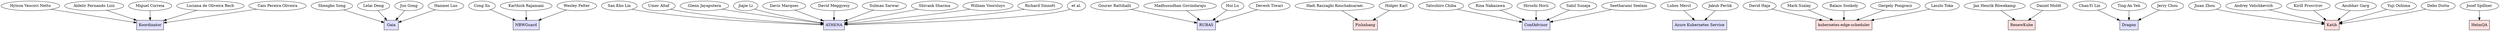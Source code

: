 digraph sldgraph {
overlap=false;
_S33644 -> _S45390;
_S67169 -> _S45390;
_S64169 -> _S45390;
_S67060 -> _S45390;
_S47103 -> _S45390;
_S88869 -> _S58204;
_S96932 -> _S58204;
_S39883 -> _S58204;
_S98497 -> _S58204;
_S75189 -> _S37108;
_S55234 -> _S37108;
_S12961 -> _S37108;
_S15156 -> _S10608;
_S83772 -> _S10608;
_S76954 -> _S10608;
_S67038 -> _S10608;
_S93973 -> _S10608;
_S10630 -> _S10608;
_S23322 -> _S10608;
_S25231 -> _S10608;
_S88402 -> _S10608;
_S96364 -> _S10608;
_S49909 -> _S10608;
_S41485 -> _S63231;
_S24018 -> _S63231;
_S25335 -> _S63231;
_S36816 -> _S63231;
_S21643 -> _S67904;
_S93090 -> _S67904;
_S10503 -> _S70538;
_S19091 -> _S70538;
_S19323 -> _S70538;
_S28253 -> _S70538;
_S68478 -> _S70538;
_S80729 -> _S50224;
_S69266 -> _S50224;
_S44020 -> _S60132;
_S59129 -> _S60132;
_S72416 -> _S60132;
_S19526 -> _S60132;
_S22107 -> _S60132;
_S44938 -> _S42089;
_S45062 -> _S42089;
_S79893 -> _S77889;
_S45118 -> _S77889;
_S73249 -> _S77889;
_S83401 -> _S19656;
_S73251 -> _S19656;
_S89823 -> _S19656;
_S63128 -> _S19656;
_S26895 -> _S19656;
_S99520 -> _S19656;
_S44038 -> _S39414;
_S89823 [label="Kirill Prosvirov"];
_S77889 [label="Dragon",shape=box,style=filled,fillcolor="#e0e0ff"];
_S23322 [label="Sulman Sarwar"];
_S44938 [label="Jan Henrik Röwekamp"];
_S39414 [label="HelmQA",shape=box,style=filled,fillcolor="#ffe0e0"];
_S12961 [label="Wesley Felter"];
_S39883 [label="Jun Gong"];
_S41485 [label="Gourav Rattihalli"];
_S76954 [label="Glenn Jayaputera"];
_S19091 [label="Rina Nakazawa"];
_S10503 [label="Tatsuhiro Chiba"];
_S67169 [label="Aldelir Fernando Luiz"];
_S36816 [label="Devesh Tiwari"];
_S72416 [label="Balazs Sonkoly"];
_S67060 [label="Luciana de Oliveira Rech"];
_S44038 [label="Josef Spillner"];
_S26895 [label="Yuji Oshima"];
_S55234 [label="Karthick Rajamani"];
_S80729 [label="Lubos Mercl"];
_S25231 [label="Shivank Sharma"];
_S33644 [label="Hylson Vescovi Netto"];
_S69266 [label="Jakub Pavlik"];
_S73251 [label="Andrey Velichkevich"];
_S88402 [label="William Voorsluys"];
_S19526 [label="Gergely Pongracz"];
_S83401 [label="Jinan Zhou"];
_S15156 [label="San Kho Lin"];
_S67904 [label="Pishahang",shape=box,style=filled,fillcolor="#ffe0e0"];
_S96364 [label="Richard Sinnott"];
_S25335 [label="Hui Lu"];
_S42089 [label="RenewKube",shape=box,style=filled,fillcolor="#ffe0e0"];
_S93090 [label="Holger Karl"];
_S83772 [label="Umer Altaf"];
_S45390 [label="Koordinator",shape=box,style=filled,fillcolor="#e0e0ff"];
_S45062 [label="Daniel Moldt"];
_S73249 [label="Jerry Chou"];
_S10608 [label="ATHENA",shape=box,style=filled,fillcolor="#e0e0ff"];
_S93973 [label="Davis Marques"];
_S47103 [label="Caio Pereira Oliveira"];
_S19323 [label="Hiroshi Horii"];
_S28253 [label="Sahil Suneja"];
_S60132 [label="kubernetes-edge-scheduler",shape=box,style=filled,fillcolor="#ffe0e0"];
_S96932 [label="Lelai Deng"];
_S99520 [label="Debo Dutta"];
_S49909 [label="et al."];
_S50224 [label="Azure Kubernetes Service",shape=box,style=filled,fillcolor="#e0e0ff"];
_S45118 [label="Ting-An Yeh"];
_S37108 [label="NBWGuard",shape=box,style=filled,fillcolor="#e0e0ff"];
_S58204 [label="Gaia",shape=box,style=filled,fillcolor="#e0e0ff"];
_S75189 [label="Cong Xu"];
_S88869 [label="Shengbo Song"];
_S21643 [label="Hadi Razzaghi Kouchaksaraei"];
_S24018 [label="Madhusudhan Govindaraju"];
_S64169 [label="Miguel Correia"];
_S63231 [label="RUBAS",shape=box,style=filled,fillcolor="#e0e0ff"];
_S79893 [label="Chan-Yi Lin"];
_S59129 [label="Mark Szalay"];
_S68478 [label="Seetharami Seelam"];
_S10630 [label="David Meggyesy"];
_S70538 [label="ConfAdvisor",shape=box,style=filled,fillcolor="#e0e0ff"];
_S19656 [label="Katib",shape=box,style=filled,fillcolor="#ffe0e0"];
_S22107 [label="Laszlo Toka"];
_S98497 [label="Hanmei Luo"];
_S67038 [label="Jiajie Li"];
_S63128 [label="Anubhav Garg"];
_S44020 [label="David Haja"];
}
